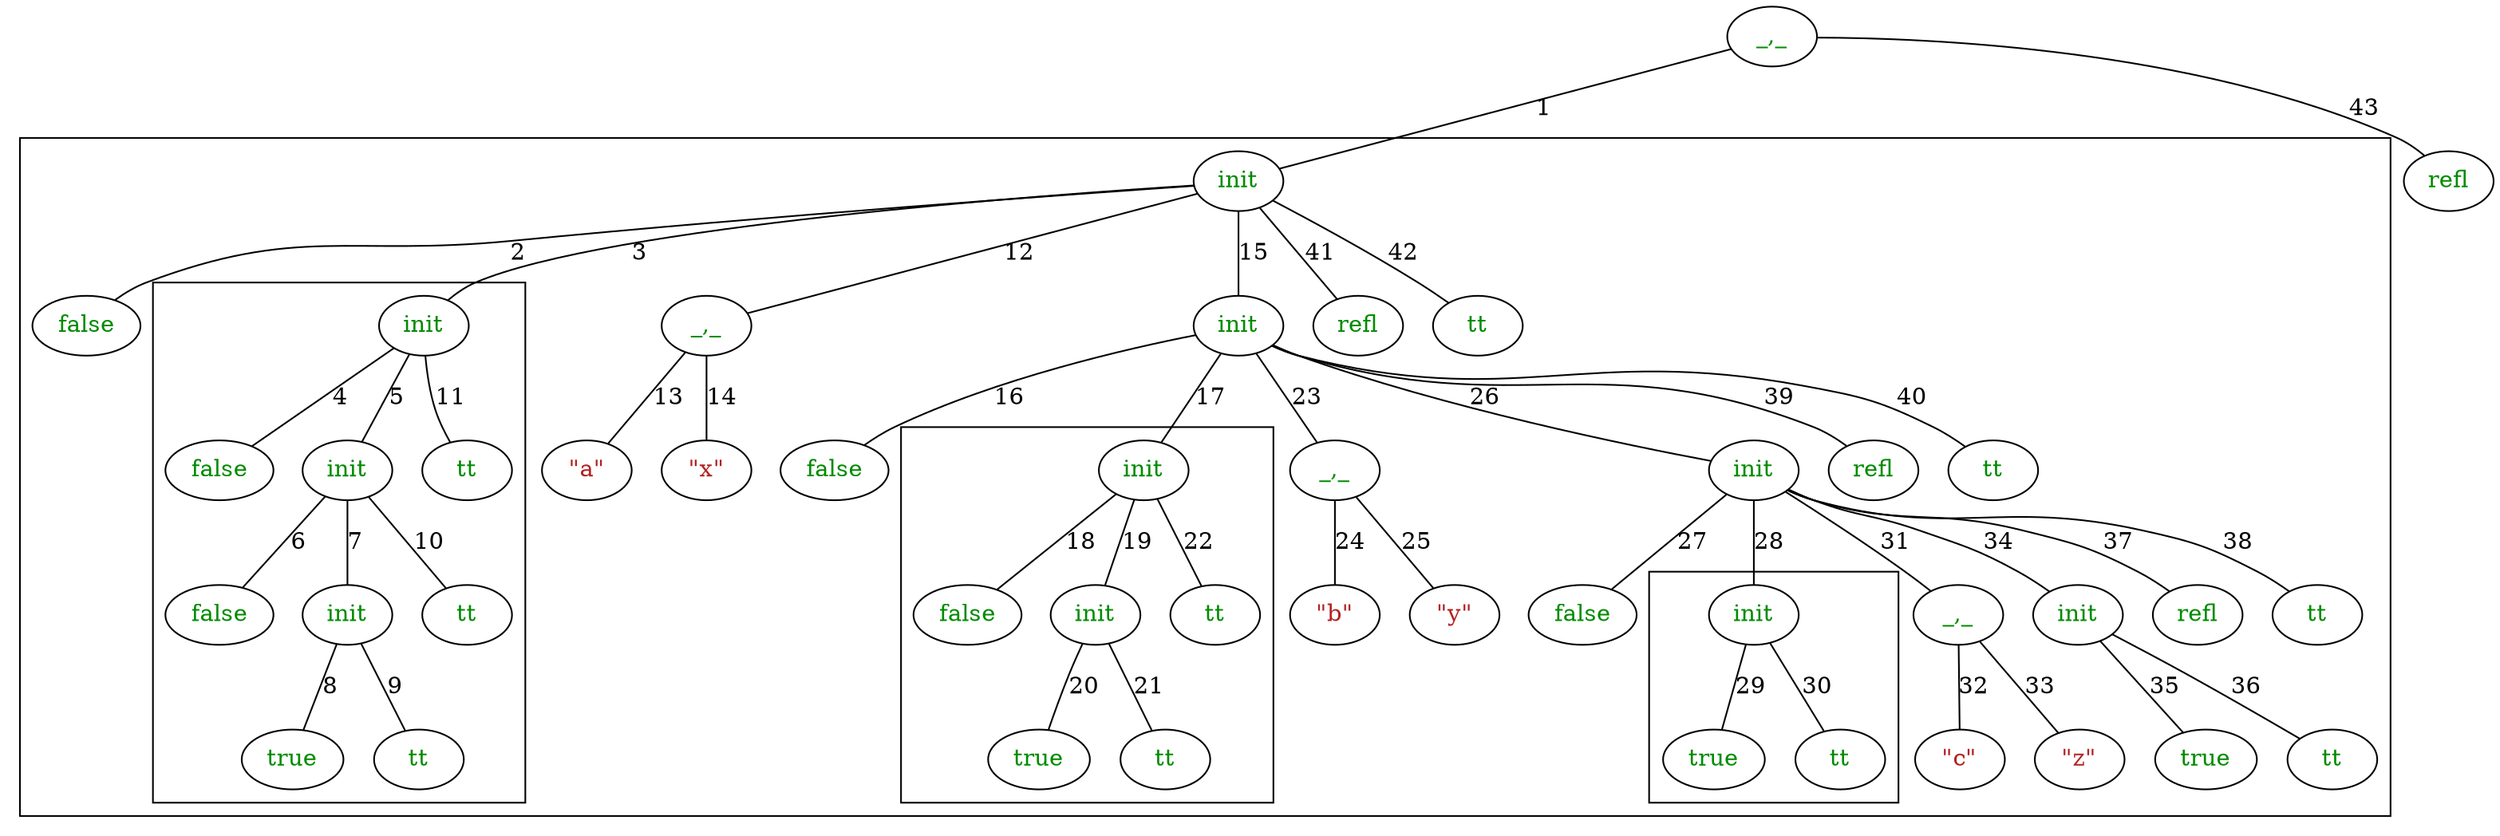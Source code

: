 graph G { 0 [ label="_,_" fontcolor="#008B00" ] ; subgraph cluster_1 { 1 [ label="init" fontcolor="#008B00" ] ; 2 [ label="false" fontcolor="#008B00" ] ; subgraph cluster_3 { 3 [ label="init" fontcolor="#008B00" ] ; 4 [ label="false" fontcolor="#008B00" ] ; 5 [ label="init" fontcolor="#008B00" ] ; 6 [ label="false" fontcolor="#008B00" ] ; 7 [ label="init" fontcolor="#008B00" ] ; 8 [ label="true" fontcolor="#008B00" ] ; 9 [ label="tt" fontcolor="#008B00" ] ; 10 [ label="tt" fontcolor="#008B00" ] ; 11 [ label="tt" fontcolor="#008B00" ] ;  } 12 [ label="_,_" fontcolor="#008B00" ] ; 13 [ label="\"a\"" fontcolor="#B22222" ] ; 14 [ label="\"x\"" fontcolor="#B22222" ] ; 15 [ label="init" fontcolor="#008B00" ] ; 16 [ label="false" fontcolor="#008B00" ] ; subgraph cluster_17 { 17 [ label="init" fontcolor="#008B00" ] ; 18 [ label="false" fontcolor="#008B00" ] ; 19 [ label="init" fontcolor="#008B00" ] ; 20 [ label="true" fontcolor="#008B00" ] ; 21 [ label="tt" fontcolor="#008B00" ] ; 22 [ label="tt" fontcolor="#008B00" ] ;  } 23 [ label="_,_" fontcolor="#008B00" ] ; 24 [ label="\"b\"" fontcolor="#B22222" ] ; 25 [ label="\"y\"" fontcolor="#B22222" ] ; 26 [ label="init" fontcolor="#008B00" ] ; 27 [ label="false" fontcolor="#008B00" ] ; subgraph cluster_28 { 28 [ label="init" fontcolor="#008B00" ] ; 29 [ label="true" fontcolor="#008B00" ] ; 30 [ label="tt" fontcolor="#008B00" ] ;  } 31 [ label="_,_" fontcolor="#008B00" ] ; 32 [ label="\"c\"" fontcolor="#B22222" ] ; 33 [ label="\"z\"" fontcolor="#B22222" ] ; 34 [ label="init" fontcolor="#008B00" ] ; 35 [ label="true" fontcolor="#008B00" ] ; 36 [ label="tt" fontcolor="#008B00" ] ; 37 [ label="refl" fontcolor="#008B00" ] ; 38 [ label="tt" fontcolor="#008B00" ] ; 39 [ label="refl" fontcolor="#008B00" ] ; 40 [ label="tt" fontcolor="#008B00" ] ; 41 [ label="refl" fontcolor="#008B00" ] ; 42 [ label="tt" fontcolor="#008B00" ] ;  } 43 [ label="refl" fontcolor="#008B00" ] ; 0 -- 1 [label=1] ; 1 -- 2 [label=2] ; 1 -- 3 [label=3] ; 3 -- 4 [label=4] ; 3 -- 5 [label=5] ; 5 -- 6 [label=6] ; 5 -- 7 [label=7] ; 7 -- 8 [label=8] ; 7 -- 9 [label=9] ; 5 -- 10 [label=10] ; 3 -- 11 [label=11] ; 1 -- 12 [label=12] ; 12 -- 13 [label=13] ; 12 -- 14 [label=14] ; 1 -- 15 [label=15] ; 15 -- 16 [label=16] ; 15 -- 17 [label=17] ; 17 -- 18 [label=18] ; 17 -- 19 [label=19] ; 19 -- 20 [label=20] ; 19 -- 21 [label=21] ; 17 -- 22 [label=22] ; 15 -- 23 [label=23] ; 23 -- 24 [label=24] ; 23 -- 25 [label=25] ; 15 -- 26 [label=26] ; 26 -- 27 [label=27] ; 26 -- 28 [label=28] ; 28 -- 29 [label=29] ; 28 -- 30 [label=30] ; 26 -- 31 [label=31] ; 31 -- 32 [label=32] ; 31 -- 33 [label=33] ; 26 -- 34 [label=34] ; 34 -- 35 [label=35] ; 34 -- 36 [label=36] ; 26 -- 37 [label=37] ; 26 -- 38 [label=38] ; 15 -- 39 [label=39] ; 15 -- 40 [label=40] ; 1 -- 41 [label=41] ; 1 -- 42 [label=42] ; 0 -- 43 [label=43] ; }